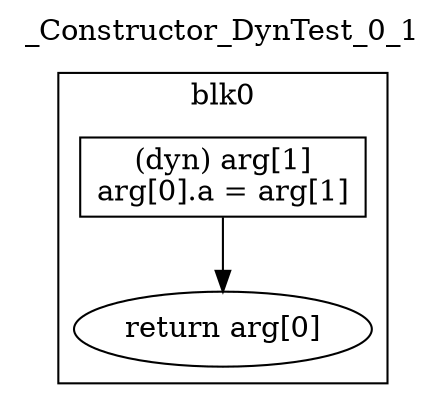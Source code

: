 digraph {
  rankdir=TB;
  b0_l0 -> b0_ret
  b0_l0 [label="(dyn) arg[1]\narg[0].a = arg[1]\n", shape=box]
  b0_ret [label="return arg[0]"]
  subgraph cluster_b0 {
    label = "blk0";
    b0_l0;
    b0_ret;
  }
  labelloc="t"
  label="_Constructor_DynTest_0_1"
}